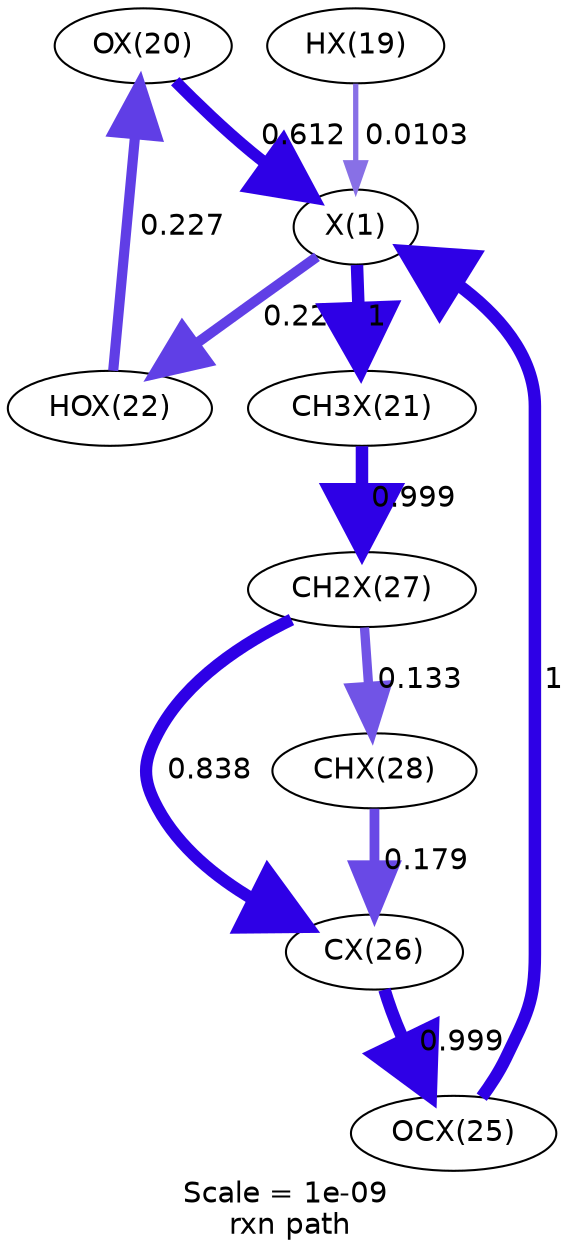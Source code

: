 digraph reaction_paths {
center=1;
s24 -> s22[fontname="Helvetica", style="setlinewidth(5.63)", arrowsize=2.81, color="0.7, 1.11, 0.9"
, label=" 0.612"];
s23 -> s22[fontname="Helvetica", style="setlinewidth(2.54)", arrowsize=1.27, color="0.7, 0.51, 0.9"
, label=" 0.0103"];
s22 -> s26[fontname="Helvetica", style="setlinewidth(4.88)", arrowsize=2.44, color="0.7, 0.726, 0.9"
, label=" 0.226"];
s22 -> s25[fontname="Helvetica", style="setlinewidth(6)", arrowsize=3, color="0.7, 1.5, 0.9"
, label=" 1"];
s29 -> s22[fontname="Helvetica", style="setlinewidth(6)", arrowsize=3, color="0.7, 1.5, 0.9"
, label=" 1"];
s26 -> s24[fontname="Helvetica", style="setlinewidth(4.88)", arrowsize=2.44, color="0.7, 0.727, 0.9"
, label=" 0.227"];
s25 -> s31[fontname="Helvetica", style="setlinewidth(6)", arrowsize=3, color="0.7, 1.5, 0.9"
, label=" 0.999"];
s31 -> s32[fontname="Helvetica", style="setlinewidth(4.47)", arrowsize=2.24, color="0.7, 0.633, 0.9"
, label=" 0.133"];
s31 -> s30[fontname="Helvetica", style="setlinewidth(5.87)", arrowsize=2.93, color="0.7, 1.34, 0.9"
, label=" 0.838"];
s32 -> s30[fontname="Helvetica", style="setlinewidth(4.7)", arrowsize=2.35, color="0.7, 0.679, 0.9"
, label=" 0.179"];
s30 -> s29[fontname="Helvetica", style="setlinewidth(6)", arrowsize=3, color="0.7, 1.5, 0.9"
, label=" 0.999"];
s22 [ fontname="Helvetica", label="X(1)"];
s23 [ fontname="Helvetica", label="HX(19)"];
s24 [ fontname="Helvetica", label="OX(20)"];
s25 [ fontname="Helvetica", label="CH3X(21)"];
s26 [ fontname="Helvetica", label="HOX(22)"];
s29 [ fontname="Helvetica", label="OCX(25)"];
s30 [ fontname="Helvetica", label="CX(26)"];
s31 [ fontname="Helvetica", label="CH2X(27)"];
s32 [ fontname="Helvetica", label="CHX(28)"];
 label = "Scale = 1e-09\l rxn path";
 fontname = "Helvetica";
}
